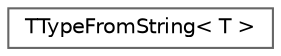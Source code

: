 digraph "Graphical Class Hierarchy"
{
 // INTERACTIVE_SVG=YES
 // LATEX_PDF_SIZE
  bgcolor="transparent";
  edge [fontname=Helvetica,fontsize=10,labelfontname=Helvetica,labelfontsize=10];
  node [fontname=Helvetica,fontsize=10,shape=box,height=0.2,width=0.4];
  rankdir="LR";
  Node0 [id="Node000000",label="TTypeFromString\< T \>",height=0.2,width=0.4,color="grey40", fillcolor="white", style="filled",URL="$de/d41/structTTypeFromString.html",tooltip=" "];
}
